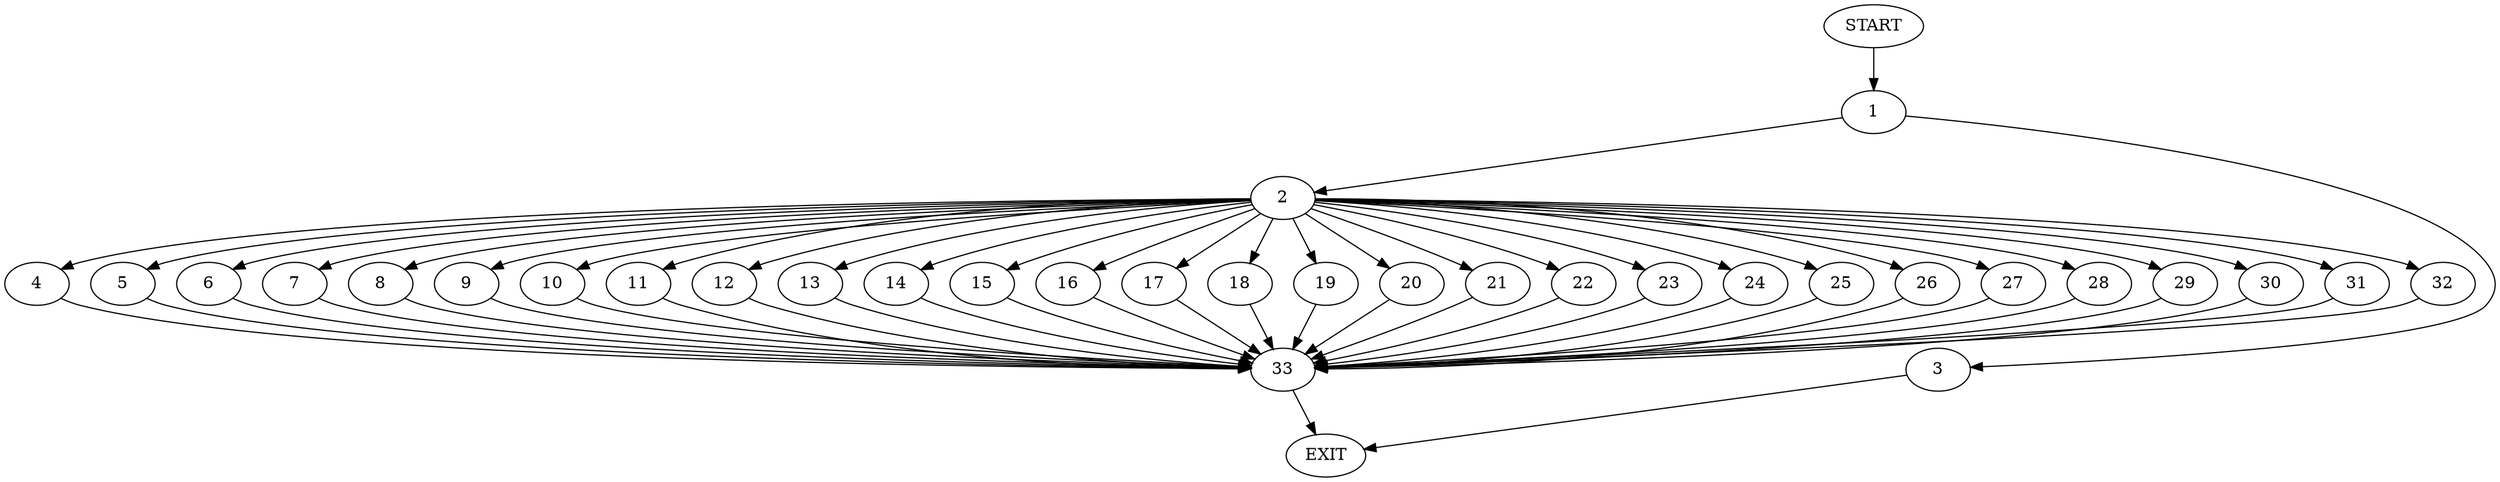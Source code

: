 digraph {
0 [label="START"]
34 [label="EXIT"]
0 -> 1
1 -> 2
1 -> 3
3 -> 34
2 -> 4
2 -> 5
2 -> 6
2 -> 7
2 -> 8
2 -> 9
2 -> 10
2 -> 11
2 -> 12
2 -> 13
2 -> 14
2 -> 15
2 -> 16
2 -> 17
2 -> 18
2 -> 19
2 -> 20
2 -> 21
2 -> 22
2 -> 23
2 -> 24
2 -> 25
2 -> 26
2 -> 27
2 -> 28
2 -> 29
2 -> 30
2 -> 31
2 -> 32
22 -> 33
16 -> 33
6 -> 33
7 -> 33
20 -> 33
13 -> 33
8 -> 33
10 -> 33
25 -> 33
19 -> 33
5 -> 33
30 -> 33
31 -> 33
14 -> 33
32 -> 33
27 -> 33
12 -> 33
26 -> 33
15 -> 33
17 -> 33
9 -> 33
21 -> 33
29 -> 33
24 -> 33
4 -> 33
18 -> 33
23 -> 33
28 -> 33
11 -> 33
33 -> 34
}
